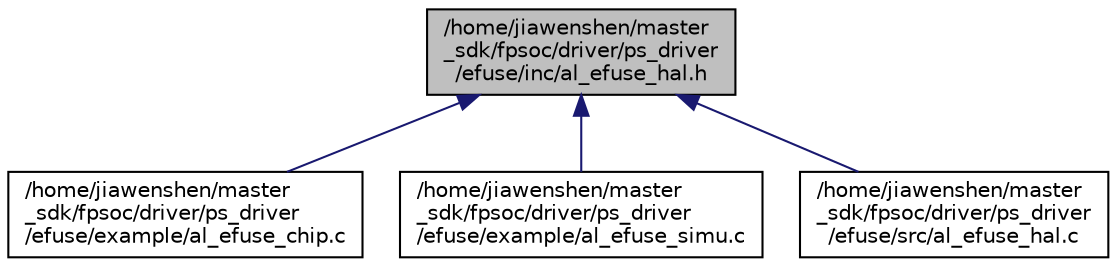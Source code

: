 digraph "/home/jiawenshen/master_sdk/fpsoc/driver/ps_driver/efuse/inc/al_efuse_hal.h"
{
  edge [fontname="Helvetica",fontsize="10",labelfontname="Helvetica",labelfontsize="10"];
  node [fontname="Helvetica",fontsize="10",shape=record];
  Node5 [label="/home/jiawenshen/master\l_sdk/fpsoc/driver/ps_driver\l/efuse/inc/al_efuse_hal.h",height=0.2,width=0.4,color="black", fillcolor="grey75", style="filled", fontcolor="black"];
  Node5 -> Node6 [dir="back",color="midnightblue",fontsize="10",style="solid",fontname="Helvetica"];
  Node6 [label="/home/jiawenshen/master\l_sdk/fpsoc/driver/ps_driver\l/efuse/example/al_efuse_chip.c",height=0.2,width=0.4,color="black", fillcolor="white", style="filled",URL="$al__efuse__chip_8c.html",tooltip="efuse chip example "];
  Node5 -> Node7 [dir="back",color="midnightblue",fontsize="10",style="solid",fontname="Helvetica"];
  Node7 [label="/home/jiawenshen/master\l_sdk/fpsoc/driver/ps_driver\l/efuse/example/al_efuse_simu.c",height=0.2,width=0.4,color="black", fillcolor="white", style="filled",URL="$al__efuse__simu_8c.html",tooltip="efuse simulation example "];
  Node5 -> Node8 [dir="back",color="midnightblue",fontsize="10",style="solid",fontname="Helvetica"];
  Node8 [label="/home/jiawenshen/master\l_sdk/fpsoc/driver/ps_driver\l/efuse/src/al_efuse_hal.c",height=0.2,width=0.4,color="black", fillcolor="white", style="filled",URL="$al__efuse__hal_8c.html"];
}
